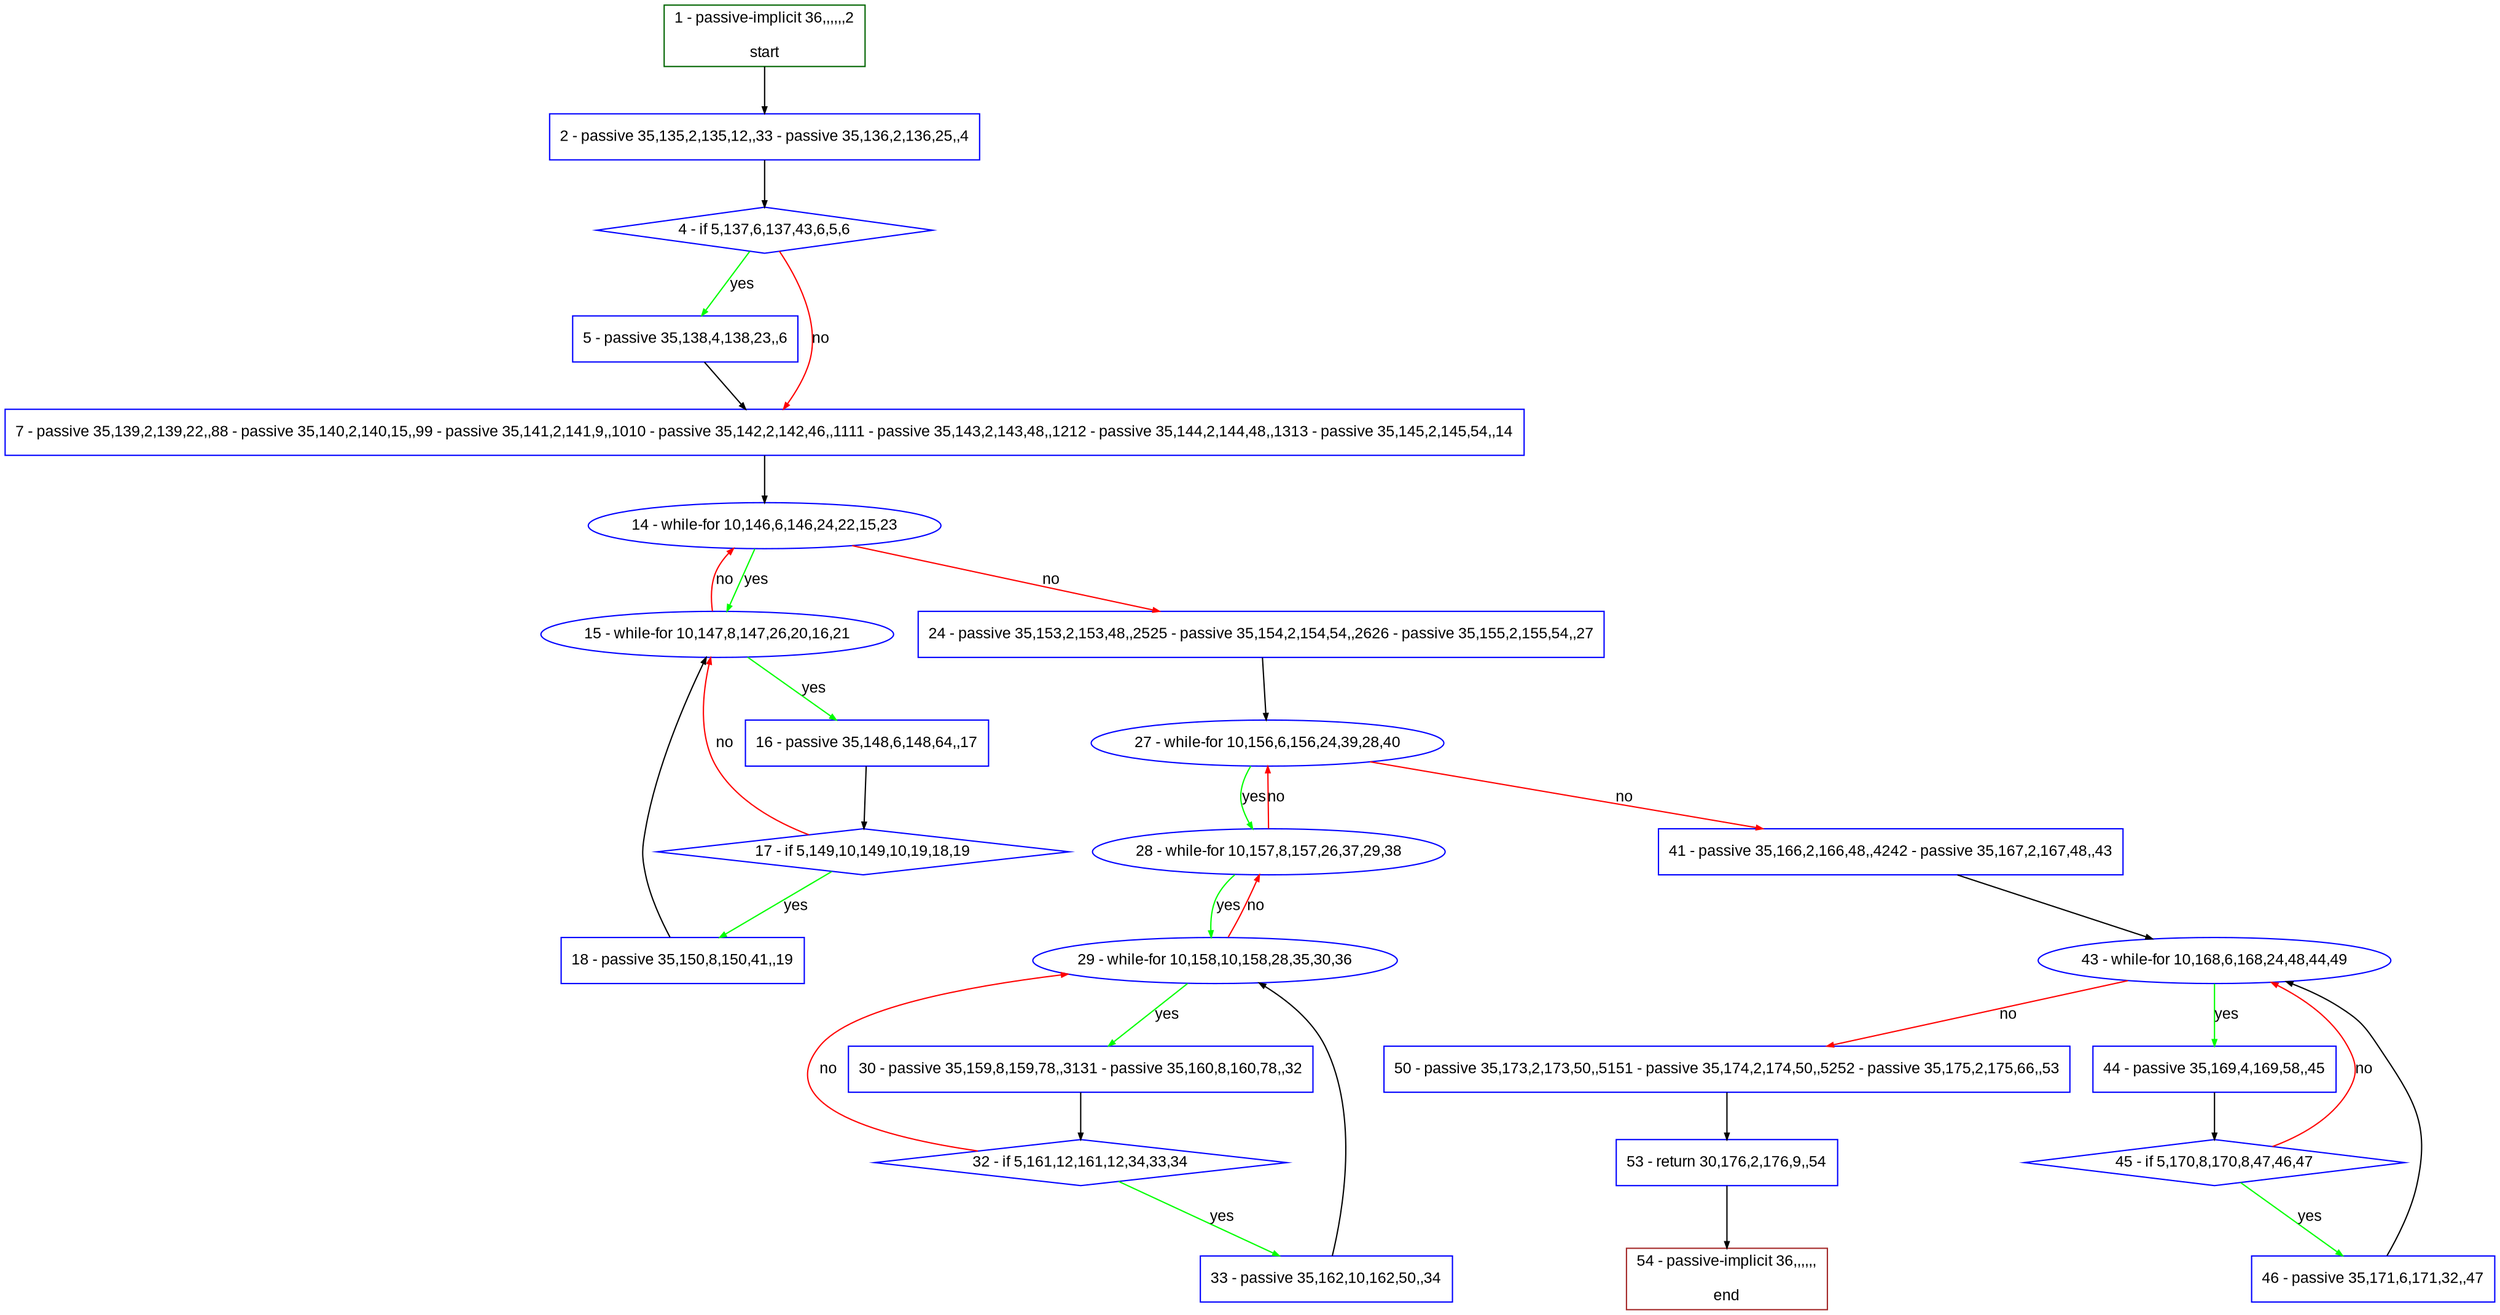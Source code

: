 digraph "" {
  graph [pack="true", label="", fontsize="12", packmode="clust", fontname="Arial", fillcolor="#FFFFCC", bgcolor="white", style="rounded,filled", compound="true"];
  node [node_initialized="no", label="", color="grey", fontsize="12", fillcolor="white", fontname="Arial", style="filled", shape="rectangle", compound="true", fixedsize="false"];
  edge [fontcolor="black", arrowhead="normal", arrowtail="none", arrowsize="0.5", ltail="", label="", color="black", fontsize="12", lhead="", fontname="Arial", dir="forward", compound="true"];
  __N1 [label="2 - passive 35,135,2,135,12,,33 - passive 35,136,2,136,25,,4", color="#0000ff", fillcolor="#ffffff", style="filled", shape="box"];
  __N2 [label="1 - passive-implicit 36,,,,,,2\n\nstart", color="#006400", fillcolor="#ffffff", style="filled", shape="box"];
  __N3 [label="4 - if 5,137,6,137,43,6,5,6", color="#0000ff", fillcolor="#ffffff", style="filled", shape="diamond"];
  __N4 [label="5 - passive 35,138,4,138,23,,6", color="#0000ff", fillcolor="#ffffff", style="filled", shape="box"];
  __N5 [label="7 - passive 35,139,2,139,22,,88 - passive 35,140,2,140,15,,99 - passive 35,141,2,141,9,,1010 - passive 35,142,2,142,46,,1111 - passive 35,143,2,143,48,,1212 - passive 35,144,2,144,48,,1313 - passive 35,145,2,145,54,,14", color="#0000ff", fillcolor="#ffffff", style="filled", shape="box"];
  __N6 [label="14 - while-for 10,146,6,146,24,22,15,23", color="#0000ff", fillcolor="#ffffff", style="filled", shape="oval"];
  __N7 [label="15 - while-for 10,147,8,147,26,20,16,21", color="#0000ff", fillcolor="#ffffff", style="filled", shape="oval"];
  __N8 [label="24 - passive 35,153,2,153,48,,2525 - passive 35,154,2,154,54,,2626 - passive 35,155,2,155,54,,27", color="#0000ff", fillcolor="#ffffff", style="filled", shape="box"];
  __N9 [label="16 - passive 35,148,6,148,64,,17", color="#0000ff", fillcolor="#ffffff", style="filled", shape="box"];
  __N10 [label="17 - if 5,149,10,149,10,19,18,19", color="#0000ff", fillcolor="#ffffff", style="filled", shape="diamond"];
  __N11 [label="18 - passive 35,150,8,150,41,,19", color="#0000ff", fillcolor="#ffffff", style="filled", shape="box"];
  __N12 [label="27 - while-for 10,156,6,156,24,39,28,40", color="#0000ff", fillcolor="#ffffff", style="filled", shape="oval"];
  __N13 [label="28 - while-for 10,157,8,157,26,37,29,38", color="#0000ff", fillcolor="#ffffff", style="filled", shape="oval"];
  __N14 [label="41 - passive 35,166,2,166,48,,4242 - passive 35,167,2,167,48,,43", color="#0000ff", fillcolor="#ffffff", style="filled", shape="box"];
  __N15 [label="29 - while-for 10,158,10,158,28,35,30,36", color="#0000ff", fillcolor="#ffffff", style="filled", shape="oval"];
  __N16 [label="30 - passive 35,159,8,159,78,,3131 - passive 35,160,8,160,78,,32", color="#0000ff", fillcolor="#ffffff", style="filled", shape="box"];
  __N17 [label="32 - if 5,161,12,161,12,34,33,34", color="#0000ff", fillcolor="#ffffff", style="filled", shape="diamond"];
  __N18 [label="33 - passive 35,162,10,162,50,,34", color="#0000ff", fillcolor="#ffffff", style="filled", shape="box"];
  __N19 [label="43 - while-for 10,168,6,168,24,48,44,49", color="#0000ff", fillcolor="#ffffff", style="filled", shape="oval"];
  __N20 [label="44 - passive 35,169,4,169,58,,45", color="#0000ff", fillcolor="#ffffff", style="filled", shape="box"];
  __N21 [label="50 - passive 35,173,2,173,50,,5151 - passive 35,174,2,174,50,,5252 - passive 35,175,2,175,66,,53", color="#0000ff", fillcolor="#ffffff", style="filled", shape="box"];
  __N22 [label="45 - if 5,170,8,170,8,47,46,47", color="#0000ff", fillcolor="#ffffff", style="filled", shape="diamond"];
  __N23 [label="46 - passive 35,171,6,171,32,,47", color="#0000ff", fillcolor="#ffffff", style="filled", shape="box"];
  __N24 [label="53 - return 30,176,2,176,9,,54", color="#0000ff", fillcolor="#ffffff", style="filled", shape="box"];
  __N25 [label="54 - passive-implicit 36,,,,,,\n\nend", color="#a52a2a", fillcolor="#ffffff", style="filled", shape="box"];
  __N2 -> __N1 [arrowhead="normal", arrowtail="none", color="#000000", label="", dir="forward"];
  __N1 -> __N3 [arrowhead="normal", arrowtail="none", color="#000000", label="", dir="forward"];
  __N3 -> __N4 [arrowhead="normal", arrowtail="none", color="#00ff00", label="yes", dir="forward"];
  __N3 -> __N5 [arrowhead="normal", arrowtail="none", color="#ff0000", label="no", dir="forward"];
  __N4 -> __N5 [arrowhead="normal", arrowtail="none", color="#000000", label="", dir="forward"];
  __N5 -> __N6 [arrowhead="normal", arrowtail="none", color="#000000", label="", dir="forward"];
  __N6 -> __N7 [arrowhead="normal", arrowtail="none", color="#00ff00", label="yes", dir="forward"];
  __N7 -> __N6 [arrowhead="normal", arrowtail="none", color="#ff0000", label="no", dir="forward"];
  __N6 -> __N8 [arrowhead="normal", arrowtail="none", color="#ff0000", label="no", dir="forward"];
  __N7 -> __N9 [arrowhead="normal", arrowtail="none", color="#00ff00", label="yes", dir="forward"];
  __N9 -> __N10 [arrowhead="normal", arrowtail="none", color="#000000", label="", dir="forward"];
  __N10 -> __N7 [arrowhead="normal", arrowtail="none", color="#ff0000", label="no", dir="forward"];
  __N10 -> __N11 [arrowhead="normal", arrowtail="none", color="#00ff00", label="yes", dir="forward"];
  __N11 -> __N7 [arrowhead="normal", arrowtail="none", color="#000000", label="", dir="forward"];
  __N8 -> __N12 [arrowhead="normal", arrowtail="none", color="#000000", label="", dir="forward"];
  __N12 -> __N13 [arrowhead="normal", arrowtail="none", color="#00ff00", label="yes", dir="forward"];
  __N13 -> __N12 [arrowhead="normal", arrowtail="none", color="#ff0000", label="no", dir="forward"];
  __N12 -> __N14 [arrowhead="normal", arrowtail="none", color="#ff0000", label="no", dir="forward"];
  __N13 -> __N15 [arrowhead="normal", arrowtail="none", color="#00ff00", label="yes", dir="forward"];
  __N15 -> __N13 [arrowhead="normal", arrowtail="none", color="#ff0000", label="no", dir="forward"];
  __N15 -> __N16 [arrowhead="normal", arrowtail="none", color="#00ff00", label="yes", dir="forward"];
  __N16 -> __N17 [arrowhead="normal", arrowtail="none", color="#000000", label="", dir="forward"];
  __N17 -> __N15 [arrowhead="normal", arrowtail="none", color="#ff0000", label="no", dir="forward"];
  __N17 -> __N18 [arrowhead="normal", arrowtail="none", color="#00ff00", label="yes", dir="forward"];
  __N18 -> __N15 [arrowhead="normal", arrowtail="none", color="#000000", label="", dir="forward"];
  __N14 -> __N19 [arrowhead="normal", arrowtail="none", color="#000000", label="", dir="forward"];
  __N19 -> __N20 [arrowhead="normal", arrowtail="none", color="#00ff00", label="yes", dir="forward"];
  __N19 -> __N21 [arrowhead="normal", arrowtail="none", color="#ff0000", label="no", dir="forward"];
  __N20 -> __N22 [arrowhead="normal", arrowtail="none", color="#000000", label="", dir="forward"];
  __N22 -> __N19 [arrowhead="normal", arrowtail="none", color="#ff0000", label="no", dir="forward"];
  __N22 -> __N23 [arrowhead="normal", arrowtail="none", color="#00ff00", label="yes", dir="forward"];
  __N23 -> __N19 [arrowhead="normal", arrowtail="none", color="#000000", label="", dir="forward"];
  __N21 -> __N24 [arrowhead="normal", arrowtail="none", color="#000000", label="", dir="forward"];
  __N24 -> __N25 [arrowhead="normal", arrowtail="none", color="#000000", label="", dir="forward"];
}
